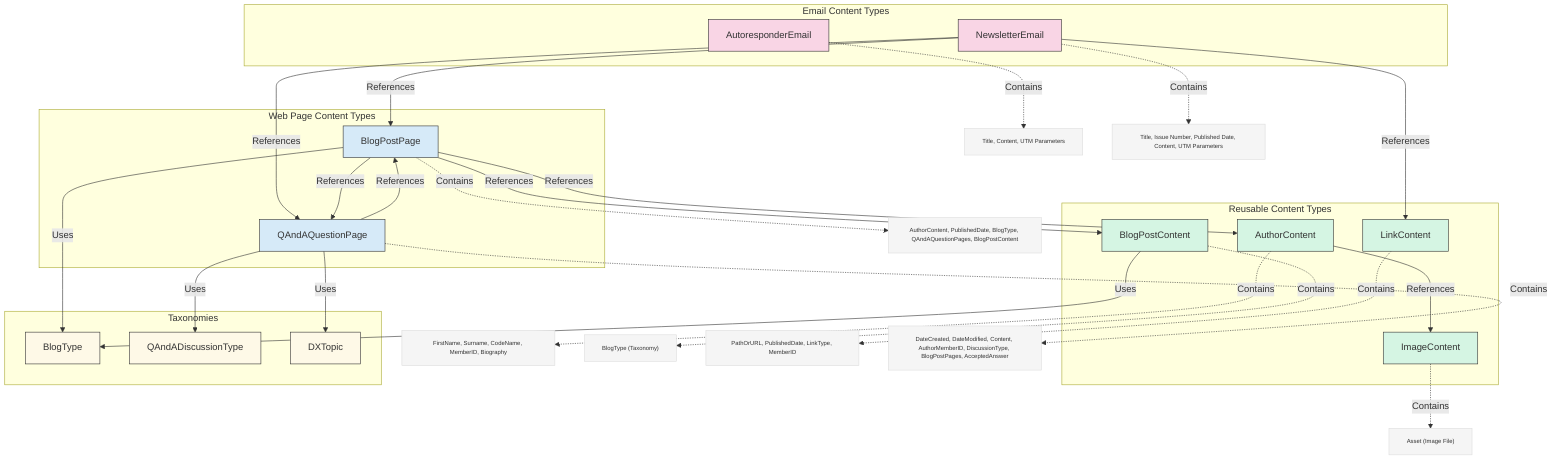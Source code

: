 graph TD
    %% Define main content types
    %% Email Content Types
    subgraph "Email Content Types"
        AE[AutoresponderEmail]
        NE[NewsletterEmail]
    end
    
    %% Reusable Content Types
    subgraph "Reusable Content Types"
        AC[AuthorContent]
        BPC[BlogPostContent]
        IC[ImageContent]
        LC[LinkContent]
    end
    
    %% Web Page Content Types
    subgraph "Web Page Content Types"
        BPP[BlogPostPage]
        QQP[QAndAQuestionPage]
    end
    
    %% Taxonomies
    subgraph "Taxonomies"
        BT[BlogType]
        QDT[QAndADiscussionType]
        DXT[DXTopic]
    end
    
    %% Content Type Relationships
    NE -->|References| BPP
    NE -->|References| LC
    NE -->|References| QQP
    
    BPP -->|References| AC
    BPP -->|References| BPC
    BPP -->|References| QQP
    
    QQP -->|References| BPP
    
    AC -->|References| IC
    
    %% Taxonomy Relationships
    BPC -->|Uses| BT
    BPP -->|Uses| BT
    QQP -->|Uses| QDT
    QQP -->|Uses| DXT
    
    %% Field Details
    AE -.->|Contains| AE_FIELDS["Title, Content, UTM Parameters"]
    NE -.->|Contains| NE_FIELDS["Title, Issue Number, Published Date, Content, UTM Parameters"]
    AC -.->|Contains| AC_FIELDS["FirstName, Surname, CodeName, MemberID, Biography"]
    BPC -.->|Contains| BPC_FIELDS["BlogType (Taxonomy)"]
    IC -.->|Contains| IC_FIELDS["Asset (Image File)"]
    LC -.->|Contains| LC_FIELDS["PathOrURL, PublishedDate, LinkType, MemberID"]
    BPP -.->|Contains| BPP_FIELDS["AuthorContent, PublishedDate, BlogType, QAndAQuestionPages, BlogPostContent"]
    QQP -.->|Contains| QQP_FIELDS["DateCreated, DateModified, Content, AuthorMemberID, DiscussionType, BlogPostPages, AcceptedAnswer"]
    
    %% Styling
    classDef email fill:#f9d5e5,stroke:#333,stroke-width:1px
    classDef reusable fill:#d5f5e3,stroke:#333,stroke-width:1px
    classDef webpage fill:#d6eaf8,stroke:#333,stroke-width:1px
    classDef taxonomy fill:#fef9e7,stroke:#333,stroke-width:1px
    classDef fields fill:#f5f5f5,stroke:#ddd,stroke-width:1px,font-size:10px
    
    class AE,NE email
    class AC,BPC,IC,LC reusable
    class BPP,QQP webpage
    class BT,QDT,DXT taxonomy
    class AE_FIELDS,NE_FIELDS,AC_FIELDS,BPC_FIELDS,IC_FIELDS,LC_FIELDS,BPP_FIELDS,QQP_FIELDS fields